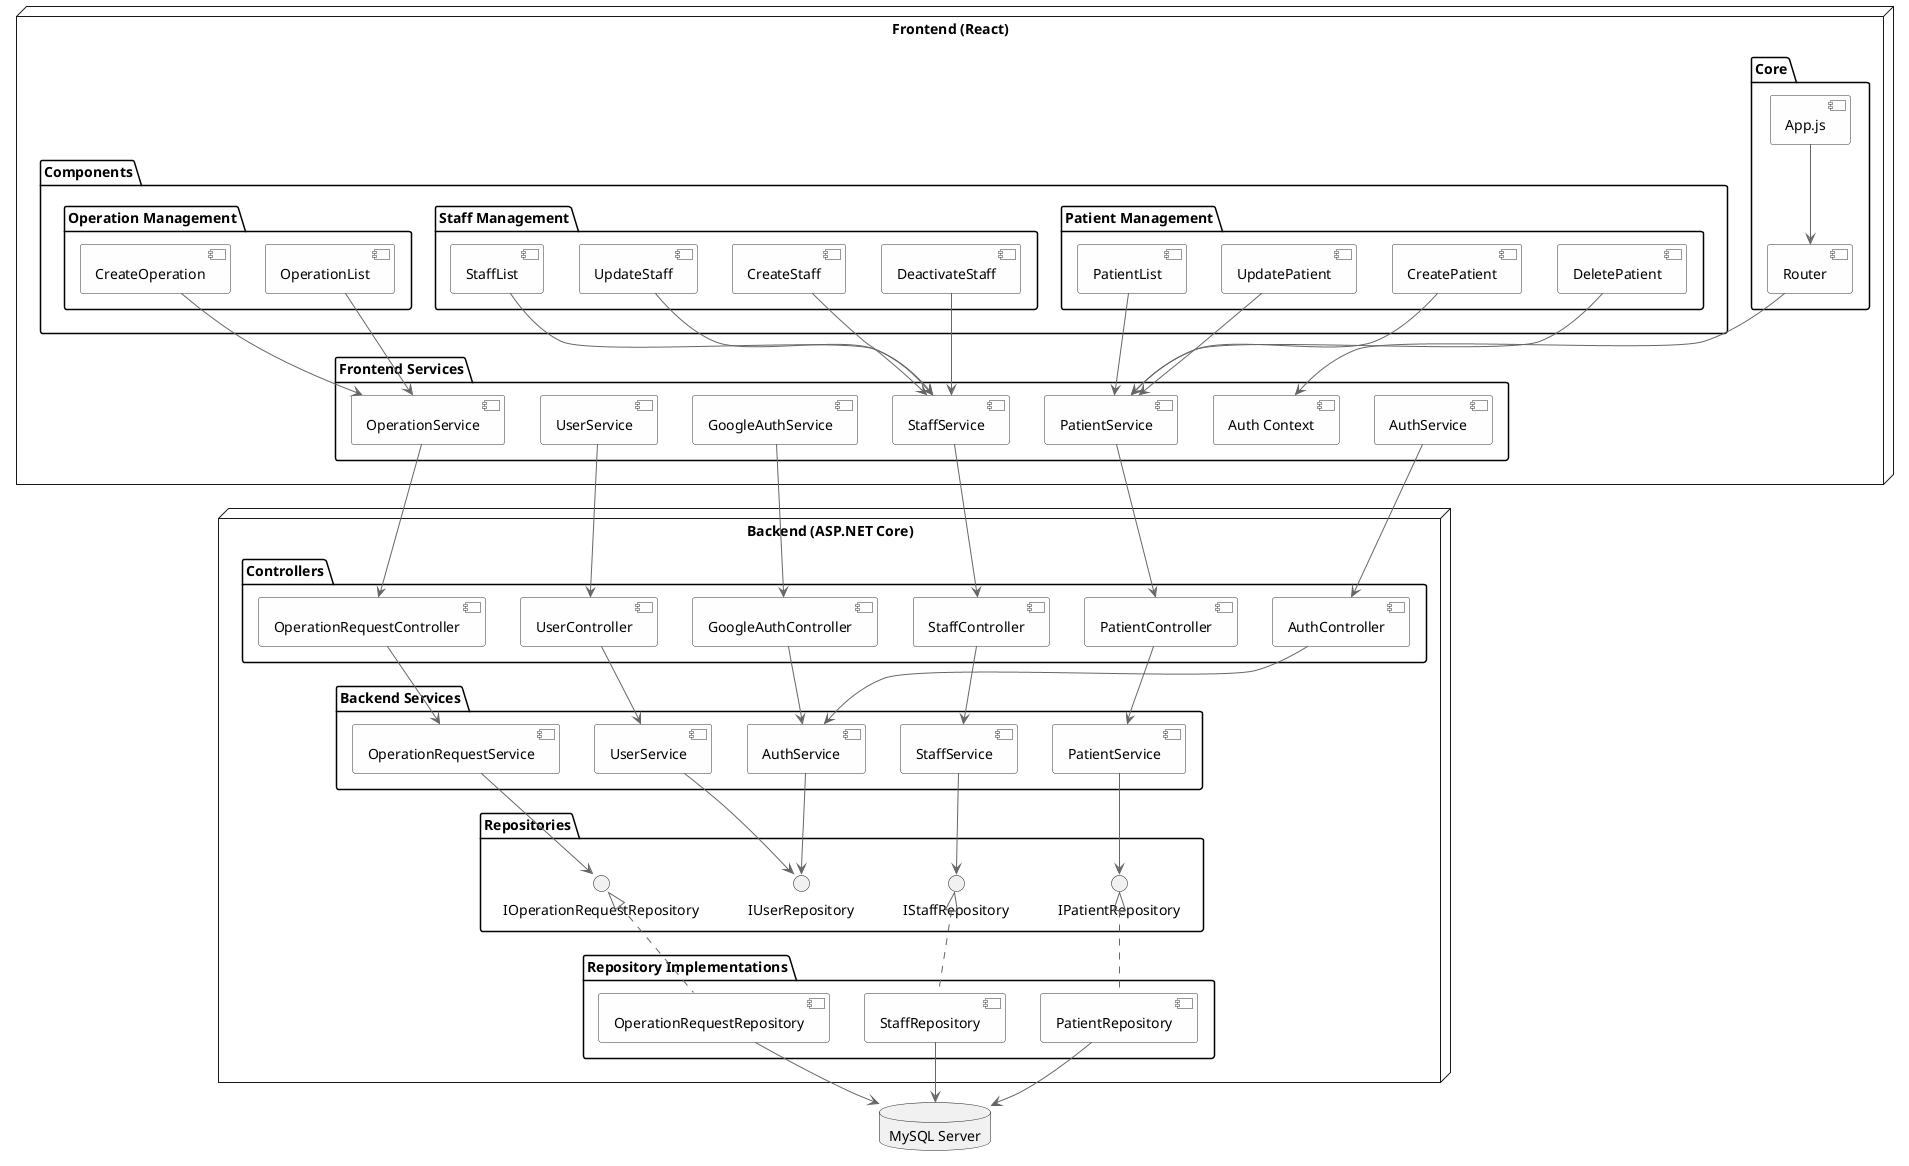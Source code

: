 @startuml "Hospital Management System - Implementation View"

' Style definitions
skinparam componentStyle uml2
skinparam component {
  BackgroundColor #FEFEFE
  BorderColor #333333
  ArrowColor #666666
}

' Frontend Components (React)
node "Frontend (React)" {
  package "Core" {
    component "App.js" as app
    component "Router" as router
  }
  
  package "Frontend Services" {
    component "AuthService" as frontAuthService
    component "PatientService" as frontPatientService
    component "StaffService" as frontStaffService
    component "OperationService" as frontOperationService
    component "UserService" as frontUserService
    component "Auth Context" as authContext
    component "GoogleAuthService" as googleAuthService
  }
  
  package "Components" {
    package "Staff Management" {
      component "CreateStaff" as createStaff
      component "UpdateStaff" as updateStaff
      component "StaffList" as staffList
      component "DeactivateStaff" as deactivateStaff
    }
    
    package "Patient Management" {
      component "CreatePatient" as createPatient
      component "UpdatePatient" as updatePatient
      component "PatientList" as patientList
      component "DeletePatient" as deletePatient
    }
    
    package "Operation Management" {
      component "CreateOperation" as createOperation
      component "OperationList" as operationList
    }
  }
}

' Backend Components
node "Backend (ASP.NET Core)" {
  package "Controllers" {
    component "AuthController" as authController
    component "PatientController" as patientController
    component "StaffController" as staffController
    component "OperationRequestController" as operationController
    component "UserController" as userController
    component "GoogleAuthController" as googleController
  }
  
  package "Backend Services" {
    component "AuthService" as backAuthService
    component "PatientService" as backPatientService
    component "StaffService" as backStaffService
    component "OperationRequestService" as backOperationService
    component "UserService" as backUserService
  }
  
  package "Repositories" {
    interface "IPatientRepository" as IPatientRepo
    interface "IStaffRepository" as IStaffRepo
    interface "IOperationRequestRepository" as IOperationRepo
    interface "IUserRepository" as IUserRepo
  }
  
  package "Repository Implementations" {
    component "PatientRepository" as patientRepo
    component "StaffRepository" as staffRepo
    component "OperationRequestRepository" as operationRepo
  }
}

database "MySQL Server" as mysqlDb

' Frontend Core Dependencies
app --> router
router --> authContext

' Frontend Component to Frontend Service Dependencies
createStaff --> frontStaffService
updateStaff --> frontStaffService
staffList --> frontStaffService
deactivateStaff --> frontStaffService

createPatient --> frontPatientService
updatePatient --> frontPatientService
patientList --> frontPatientService
deletePatient --> frontPatientService

createOperation --> frontOperationService
operationList --> frontOperationService

' Frontend Services to Backend Controller Dependencies
frontAuthService --> authController
frontPatientService --> patientController
frontStaffService --> staffController
frontOperationService --> operationController
frontUserService --> userController

' Backend Controller to Backend Service Dependencies
authController --> backAuthService
patientController --> backPatientService
staffController --> backStaffService
operationController --> backOperationService
userController --> backUserService

' Backend Service to Repository Interface Dependencies
backAuthService --> IUserRepo
backPatientService --> IPatientRepo
backStaffService --> IStaffRepo
backOperationService --> IOperationRepo
backUserService --> IUserRepo

' Repository Implementation Dependencies
IPatientRepo <|.. patientRepo
IStaffRepo <|.. staffRepo
IOperationRepo <|.. operationRepo

' Database Dependencies
patientRepo --> mysqlDb
staffRepo --> mysqlDb
operationRepo --> mysqlDb

' Google Auth Dependencies
googleAuthService --> googleController
googleController --> backAuthService

@enduml